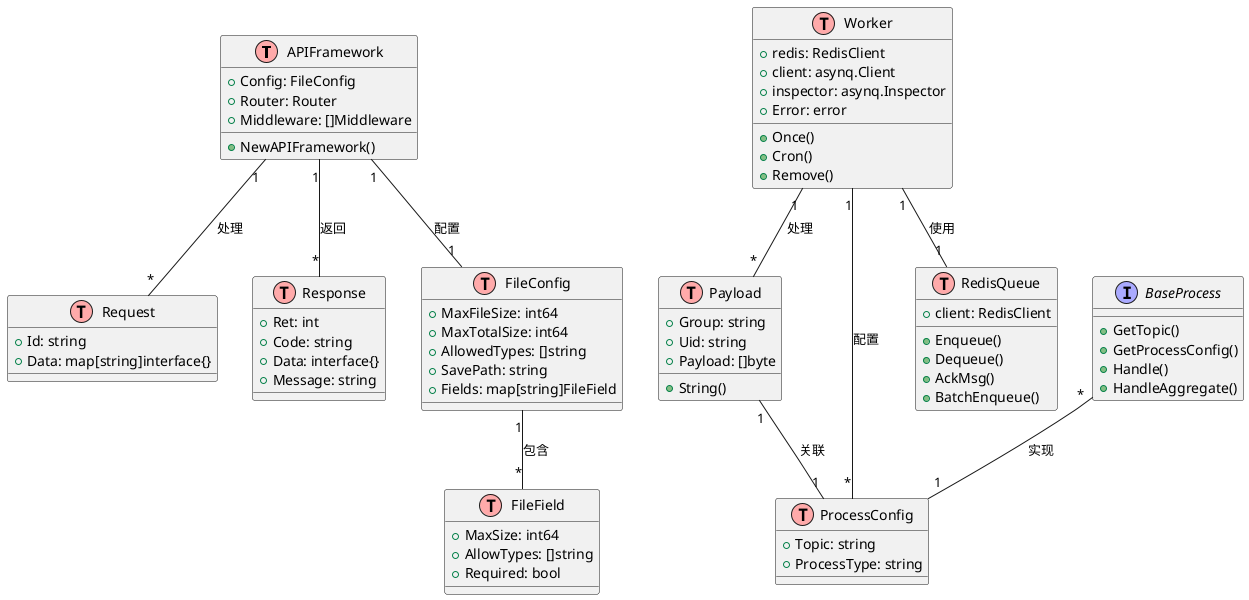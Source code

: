 @startuml NexFrame实体关系图

!define table(x) class x << (T,#FFAAAA) >>
!define interface(x) interface x << (I,#AAAAFF) >>

' 定义实体
table(APIFramework) {
  +Config: FileConfig
  +Router: Router
  +Middleware: []Middleware
  +NewAPIFramework()
}

table(Request) {
  +Id: string
  +Data: map[string]interface{}
}

table(Response) {
  +Ret: int
  +Code: string
  +Data: interface{}
  +Message: string
}

table(Worker) {
  +redis: RedisClient
  +client: asynq.Client
  +inspector: asynq.Inspector
  +Error: error
  +Once()
  +Cron()
  +Remove()
}

table(Payload) {
  +Group: string
  +Uid: string
  +Payload: []byte
  +String()
}

table(ProcessConfig) {
  +Topic: string
  +ProcessType: string
}

table(FileConfig) {
  +MaxFileSize: int64
  +MaxTotalSize: int64
  +AllowedTypes: []string
  +SavePath: string
  +Fields: map[string]FileField
}

table(FileField) {
  +MaxSize: int64
  +AllowTypes: []string
  +Required: bool
}

table(RedisQueue) {
  +client: RedisClient
  +Enqueue()
  +Dequeue()
  +AckMsg()
  +BatchEnqueue()
}

interface(BaseProcess) {
  +GetTopic()
  +GetProcessConfig()
  +Handle()
  +HandleAggregate()
}

' 定义关系
APIFramework "1" -- "*" Request : 处理
APIFramework "1" -- "*" Response : 返回
APIFramework "1" -- "1" FileConfig : 配置
FileConfig "1" -- "*" FileField : 包含

Worker "1" -- "*" Payload : 处理
Worker "1" -- "1" RedisQueue : 使用
Worker "1" -- "*" ProcessConfig : 配置

Payload "1" -- "1" ProcessConfig : 关联
BaseProcess "*" -- "1" ProcessConfig : 实现

@enduml